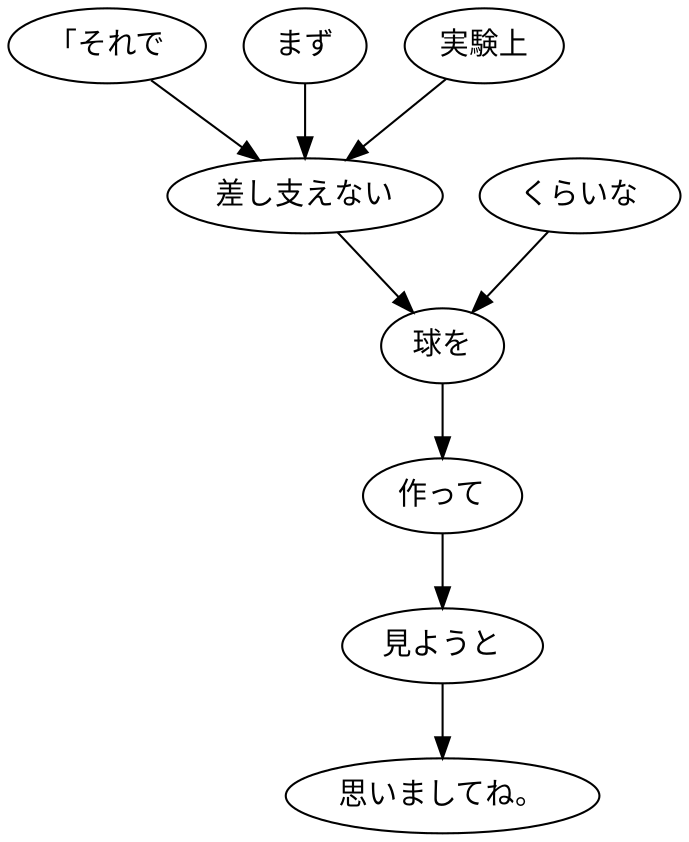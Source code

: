 digraph graph3556 {
	node0 [label="「それで"];
	node1 [label="まず"];
	node2 [label="実験上"];
	node3 [label="差し支えない"];
	node4 [label="くらいな"];
	node5 [label="球を"];
	node6 [label="作って"];
	node7 [label="見ようと"];
	node8 [label="思いましてね。"];
	node0 -> node3;
	node1 -> node3;
	node2 -> node3;
	node3 -> node5;
	node4 -> node5;
	node5 -> node6;
	node6 -> node7;
	node7 -> node8;
}
